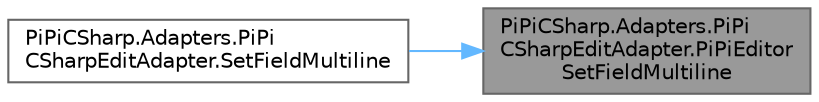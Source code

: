 digraph "PiPiCSharp.Adapters.PiPiCSharpEditAdapter.PiPiEditorSetFieldMultiline"
{
 // LATEX_PDF_SIZE
  bgcolor="transparent";
  edge [fontname=Helvetica,fontsize=10,labelfontname=Helvetica,labelfontsize=10];
  node [fontname=Helvetica,fontsize=10,shape=box,height=0.2,width=0.4];
  rankdir="RL";
  Node1 [id="Node000001",label="PiPiCSharp.Adapters.PiPi\lCSharpEditAdapter.PiPiEditor\lSetFieldMultiline",height=0.2,width=0.4,color="gray40", fillcolor="grey60", style="filled", fontcolor="black",tooltip="Invoke c++ PiPiEditor SetFieldMultiline."];
  Node1 -> Node2 [id="edge1_Node000001_Node000002",dir="back",color="steelblue1",style="solid",tooltip=" "];
  Node2 [id="Node000002",label="PiPiCSharp.Adapters.PiPi\lCSharpEditAdapter.SetFieldMultiline",height=0.2,width=0.4,color="grey40", fillcolor="white", style="filled",URL="$class_pi_pi_c_sharp_1_1_adapters_1_1_pi_pi_c_sharp_edit_adapter.html#a7ded7e58d1afa83ad80f0416c78ab89a",tooltip="Set field multiline."];
}
